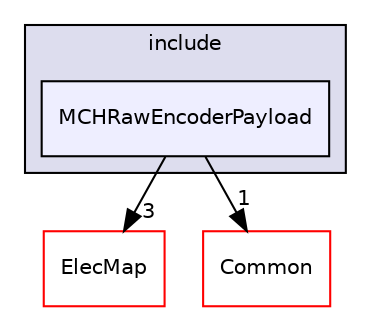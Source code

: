 digraph "/home/travis/build/AliceO2Group/AliceO2/Detectors/MUON/MCH/Raw/Encoder/Payload/include/MCHRawEncoderPayload" {
  bgcolor=transparent;
  compound=true
  node [ fontsize="10", fontname="Helvetica"];
  edge [ labelfontsize="10", labelfontname="Helvetica"];
  subgraph clusterdir_ff79bf818ac792aa95ced1da496e7992 {
    graph [ bgcolor="#ddddee", pencolor="black", label="include" fontname="Helvetica", fontsize="10", URL="dir_ff79bf818ac792aa95ced1da496e7992.html"]
  dir_37850e0089712f3462d83c08b10e9582 [shape=box, label="MCHRawEncoderPayload", style="filled", fillcolor="#eeeeff", pencolor="black", URL="dir_37850e0089712f3462d83c08b10e9582.html"];
  }
  dir_0cfbacb297625179725e3de4f30c0e94 [shape=box label="ElecMap" color="red" URL="dir_0cfbacb297625179725e3de4f30c0e94.html"];
  dir_55964488a5749f1fcba45aaf4e122cee [shape=box label="Common" color="red" URL="dir_55964488a5749f1fcba45aaf4e122cee.html"];
  dir_37850e0089712f3462d83c08b10e9582->dir_0cfbacb297625179725e3de4f30c0e94 [headlabel="3", labeldistance=1.5 headhref="dir_000599_000441.html"];
  dir_37850e0089712f3462d83c08b10e9582->dir_55964488a5749f1fcba45aaf4e122cee [headlabel="1", labeldistance=1.5 headhref="dir_000599_000588.html"];
}
